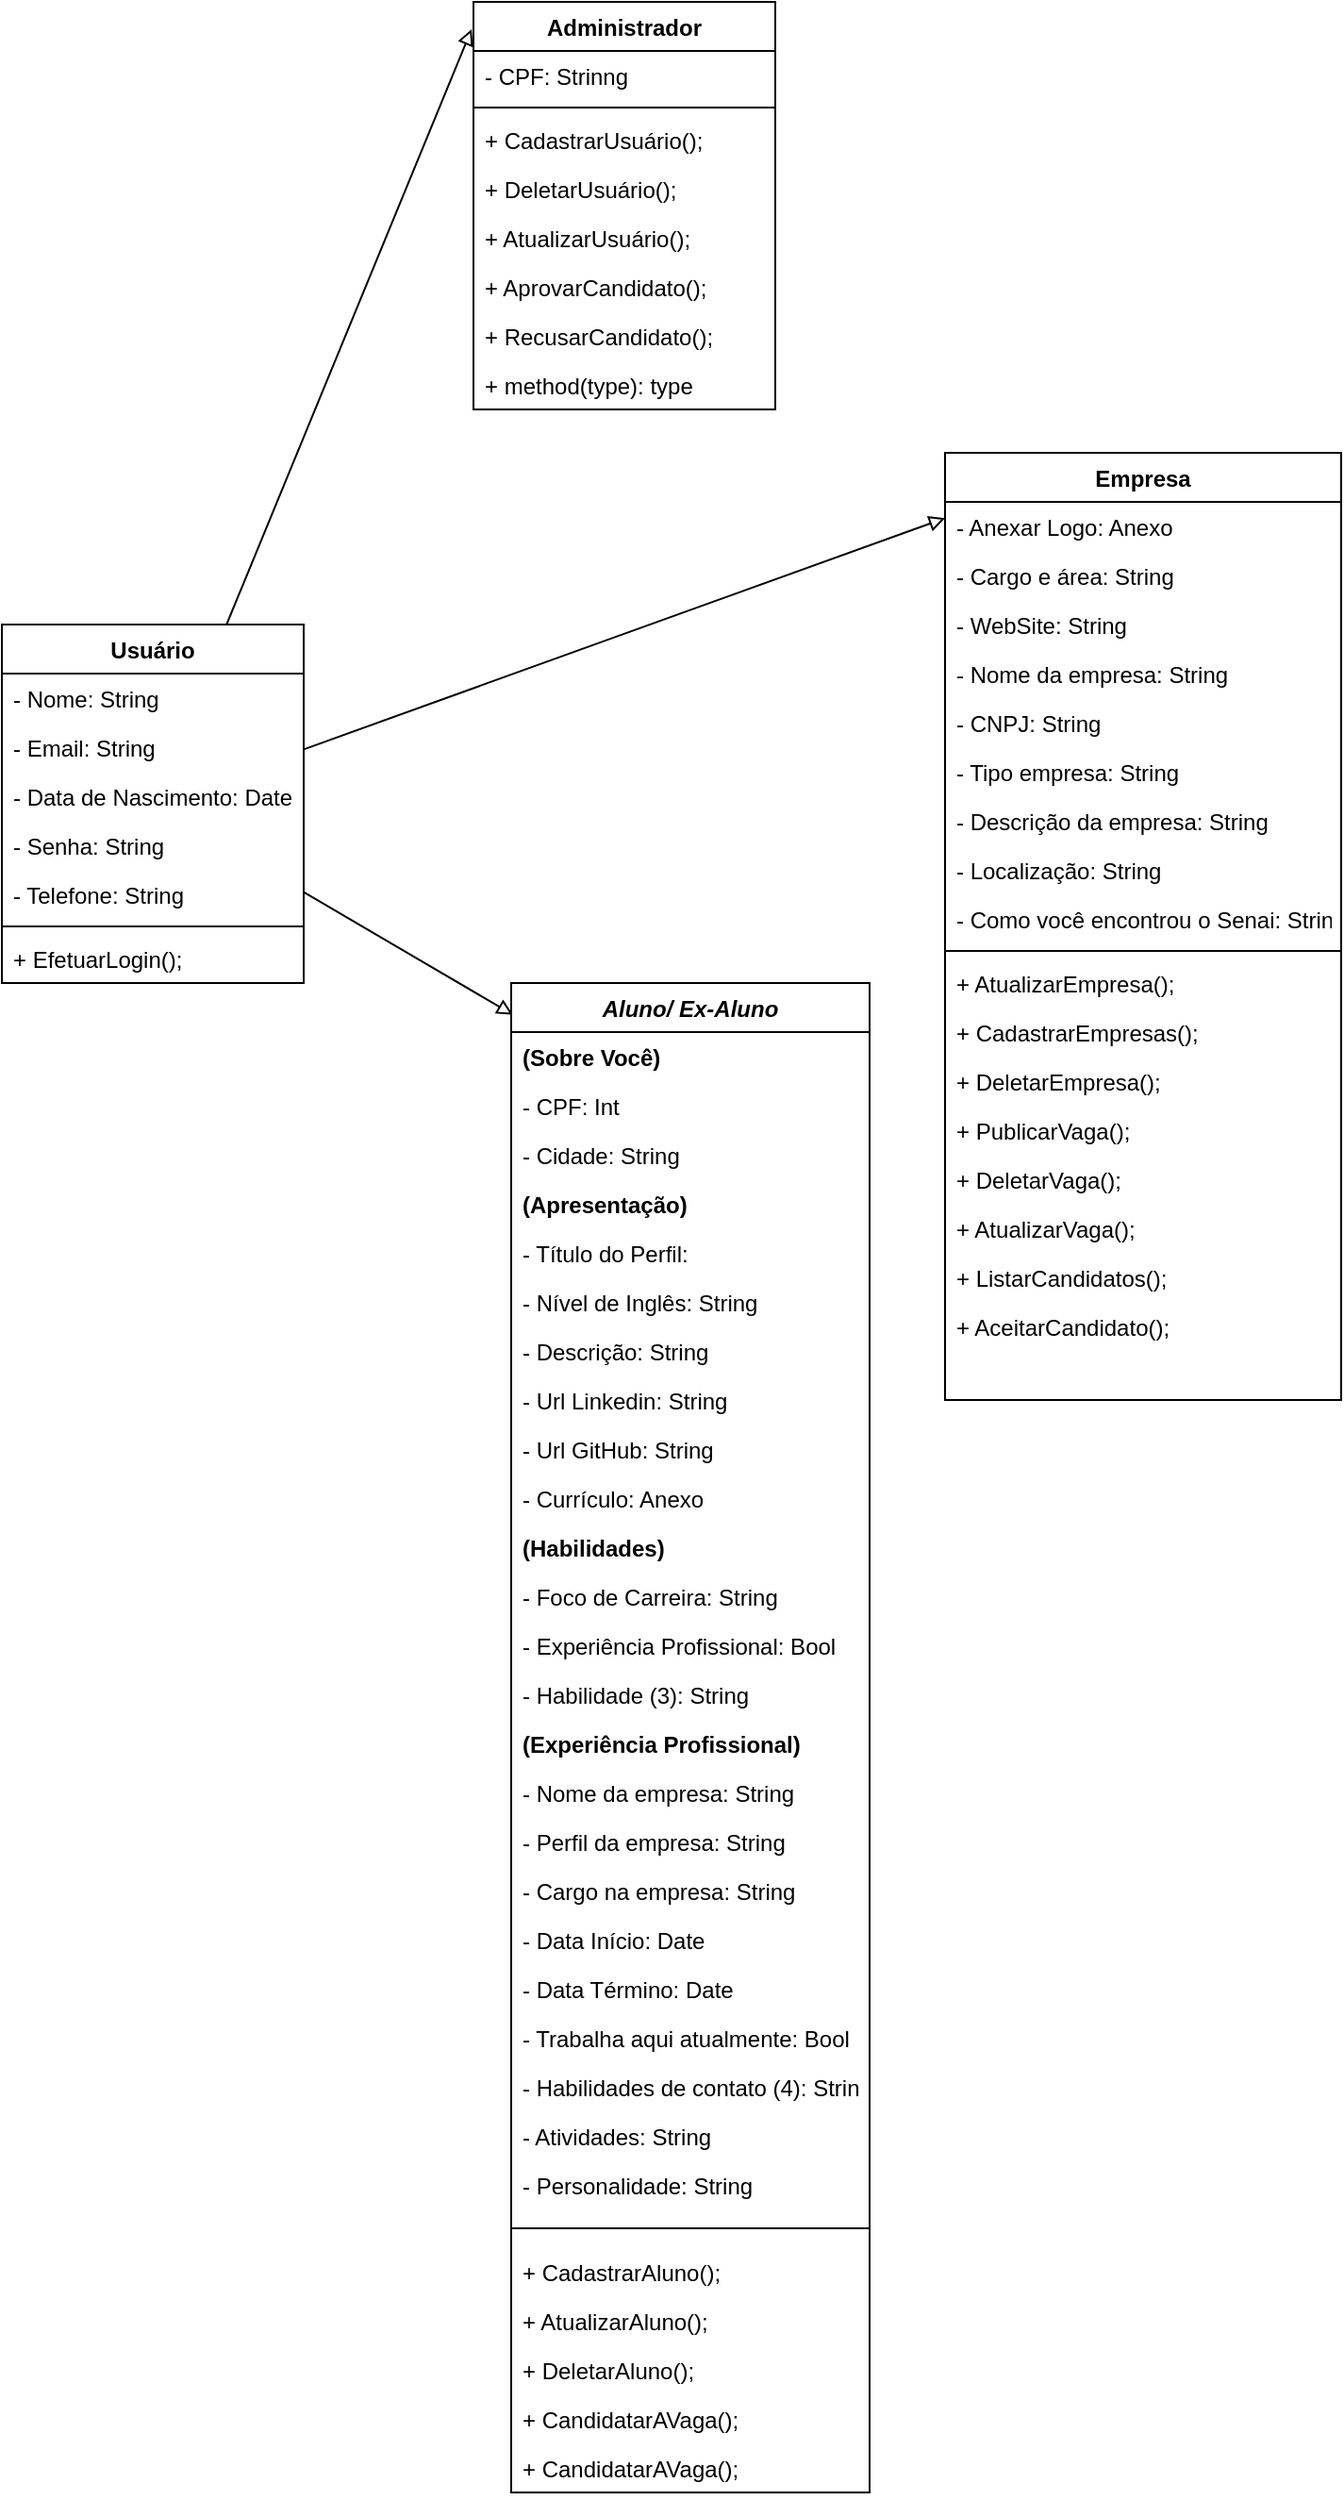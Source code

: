 <mxfile version="13.6.2" type="device"><diagram id="C5RBs43oDa-KdzZeNtuy" name="Page-1"><mxGraphModel dx="1695" dy="1651" grid="1" gridSize="10" guides="1" tooltips="1" connect="1" arrows="1" fold="1" page="1" pageScale="1" pageWidth="827" pageHeight="1169" math="0" shadow="0"><root><mxCell id="WIyWlLk6GJQsqaUBKTNV-0"/><mxCell id="WIyWlLk6GJQsqaUBKTNV-1" parent="WIyWlLk6GJQsqaUBKTNV-0"/><mxCell id="XFFhAZYtb_nuI1Ti24sH-104" style="edgeStyle=none;rounded=0;orthogonalLoop=1;jettySize=auto;html=1;endArrow=block;endFill=0;entryX=0;entryY=0.069;entryDx=0;entryDy=0;entryPerimeter=0;" edge="1" parent="WIyWlLk6GJQsqaUBKTNV-1" source="XFFhAZYtb_nuI1Ti24sH-33" target="zkfFHV4jXpPFQw0GAbJ--17"><mxGeometry relative="1" as="geometry"><mxPoint x="427" y="275" as="targetPoint"/></mxGeometry></mxCell><mxCell id="XFFhAZYtb_nuI1Ti24sH-105" style="edgeStyle=none;rounded=0;orthogonalLoop=1;jettySize=auto;html=1;entryX=0.005;entryY=0.021;entryDx=0;entryDy=0;endArrow=block;endFill=0;entryPerimeter=0;" edge="1" parent="WIyWlLk6GJQsqaUBKTNV-1" source="XFFhAZYtb_nuI1Ti24sH-33" target="zkfFHV4jXpPFQw0GAbJ--0"><mxGeometry relative="1" as="geometry"/></mxCell><mxCell id="XFFhAZYtb_nuI1Ti24sH-163" value="Administrador" style="swimlane;fontStyle=1;align=center;verticalAlign=top;childLayout=stackLayout;horizontal=1;startSize=26;horizontalStack=0;resizeParent=1;resizeParentMax=0;resizeLast=0;collapsible=1;marginBottom=0;" vertex="1" parent="WIyWlLk6GJQsqaUBKTNV-1"><mxGeometry x="180" y="-140" width="160" height="216" as="geometry"/></mxCell><mxCell id="XFFhAZYtb_nuI1Ti24sH-164" value="- CPF: Strinng" style="text;strokeColor=none;fillColor=none;align=left;verticalAlign=top;spacingLeft=4;spacingRight=4;overflow=hidden;rotatable=0;points=[[0,0.5],[1,0.5]];portConstraint=eastwest;" vertex="1" parent="XFFhAZYtb_nuI1Ti24sH-163"><mxGeometry y="26" width="160" height="26" as="geometry"/></mxCell><mxCell id="XFFhAZYtb_nuI1Ti24sH-165" value="" style="line;strokeWidth=1;fillColor=none;align=left;verticalAlign=middle;spacingTop=-1;spacingLeft=3;spacingRight=3;rotatable=0;labelPosition=right;points=[];portConstraint=eastwest;" vertex="1" parent="XFFhAZYtb_nuI1Ti24sH-163"><mxGeometry y="52" width="160" height="8" as="geometry"/></mxCell><mxCell id="XFFhAZYtb_nuI1Ti24sH-166" value="+ CadastrarUsuário();" style="text;strokeColor=none;fillColor=none;align=left;verticalAlign=top;spacingLeft=4;spacingRight=4;overflow=hidden;rotatable=0;points=[[0,0.5],[1,0.5]];portConstraint=eastwest;" vertex="1" parent="XFFhAZYtb_nuI1Ti24sH-163"><mxGeometry y="60" width="160" height="26" as="geometry"/></mxCell><mxCell id="XFFhAZYtb_nuI1Ti24sH-167" value="+ DeletarUsuário();" style="text;strokeColor=none;fillColor=none;align=left;verticalAlign=top;spacingLeft=4;spacingRight=4;overflow=hidden;rotatable=0;points=[[0,0.5],[1,0.5]];portConstraint=eastwest;" vertex="1" parent="XFFhAZYtb_nuI1Ti24sH-163"><mxGeometry y="86" width="160" height="26" as="geometry"/></mxCell><mxCell id="XFFhAZYtb_nuI1Ti24sH-168" value="+ AtualizarUsuário();" style="text;strokeColor=none;fillColor=none;align=left;verticalAlign=top;spacingLeft=4;spacingRight=4;overflow=hidden;rotatable=0;points=[[0,0.5],[1,0.5]];portConstraint=eastwest;" vertex="1" parent="XFFhAZYtb_nuI1Ti24sH-163"><mxGeometry y="112" width="160" height="26" as="geometry"/></mxCell><mxCell id="XFFhAZYtb_nuI1Ti24sH-169" value="+ AprovarCandidato();" style="text;strokeColor=none;fillColor=none;align=left;verticalAlign=top;spacingLeft=4;spacingRight=4;overflow=hidden;rotatable=0;points=[[0,0.5],[1,0.5]];portConstraint=eastwest;" vertex="1" parent="XFFhAZYtb_nuI1Ti24sH-163"><mxGeometry y="138" width="160" height="26" as="geometry"/></mxCell><mxCell id="XFFhAZYtb_nuI1Ti24sH-170" value="+ RecusarCandidato();" style="text;strokeColor=none;fillColor=none;align=left;verticalAlign=top;spacingLeft=4;spacingRight=4;overflow=hidden;rotatable=0;points=[[0,0.5],[1,0.5]];portConstraint=eastwest;" vertex="1" parent="XFFhAZYtb_nuI1Ti24sH-163"><mxGeometry y="164" width="160" height="26" as="geometry"/></mxCell><mxCell id="XFFhAZYtb_nuI1Ti24sH-172" value="+ method(type): type" style="text;strokeColor=none;fillColor=none;align=left;verticalAlign=top;spacingLeft=4;spacingRight=4;overflow=hidden;rotatable=0;points=[[0,0.5],[1,0.5]];portConstraint=eastwest;" vertex="1" parent="XFFhAZYtb_nuI1Ti24sH-163"><mxGeometry y="190" width="160" height="26" as="geometry"/></mxCell><mxCell id="XFFhAZYtb_nuI1Ti24sH-174" style="edgeStyle=none;rounded=0;orthogonalLoop=1;jettySize=auto;html=1;entryX=-0.006;entryY=0.067;entryDx=0;entryDy=0;entryPerimeter=0;endArrow=block;endFill=0;" edge="1" parent="WIyWlLk6GJQsqaUBKTNV-1" source="XFFhAZYtb_nuI1Ti24sH-33" target="XFFhAZYtb_nuI1Ti24sH-163"><mxGeometry relative="1" as="geometry"/></mxCell><mxCell id="XFFhAZYtb_nuI1Ti24sH-33" value="Usuário" style="swimlane;fontStyle=1;align=center;verticalAlign=top;childLayout=stackLayout;horizontal=1;startSize=26;horizontalStack=0;resizeParent=1;resizeParentMax=0;resizeLast=0;collapsible=1;marginBottom=0;" vertex="1" parent="WIyWlLk6GJQsqaUBKTNV-1"><mxGeometry x="-70" y="190" width="160" height="190" as="geometry"/></mxCell><mxCell id="XFFhAZYtb_nuI1Ti24sH-34" value="- Nome: String" style="text;strokeColor=none;fillColor=none;align=left;verticalAlign=top;spacingLeft=4;spacingRight=4;overflow=hidden;rotatable=0;points=[[0,0.5],[1,0.5]];portConstraint=eastwest;" vertex="1" parent="XFFhAZYtb_nuI1Ti24sH-33"><mxGeometry y="26" width="160" height="26" as="geometry"/></mxCell><mxCell id="XFFhAZYtb_nuI1Ti24sH-37" value="- Email: String" style="text;strokeColor=none;fillColor=none;align=left;verticalAlign=top;spacingLeft=4;spacingRight=4;overflow=hidden;rotatable=0;points=[[0,0.5],[1,0.5]];portConstraint=eastwest;" vertex="1" parent="XFFhAZYtb_nuI1Ti24sH-33"><mxGeometry y="52" width="160" height="26" as="geometry"/></mxCell><mxCell id="XFFhAZYtb_nuI1Ti24sH-38" value="- Data de Nascimento: Date" style="text;strokeColor=none;fillColor=none;align=left;verticalAlign=top;spacingLeft=4;spacingRight=4;overflow=hidden;rotatable=0;points=[[0,0.5],[1,0.5]];portConstraint=eastwest;" vertex="1" parent="XFFhAZYtb_nuI1Ti24sH-33"><mxGeometry y="78" width="160" height="26" as="geometry"/></mxCell><mxCell id="XFFhAZYtb_nuI1Ti24sH-39" value="- Senha: String" style="text;strokeColor=none;fillColor=none;align=left;verticalAlign=top;spacingLeft=4;spacingRight=4;overflow=hidden;rotatable=0;points=[[0,0.5],[1,0.5]];portConstraint=eastwest;" vertex="1" parent="XFFhAZYtb_nuI1Ti24sH-33"><mxGeometry y="104" width="160" height="26" as="geometry"/></mxCell><mxCell id="XFFhAZYtb_nuI1Ti24sH-47" value="- Telefone: String" style="text;strokeColor=none;fillColor=none;align=left;verticalAlign=top;spacingLeft=4;spacingRight=4;overflow=hidden;rotatable=0;points=[[0,0.5],[1,0.5]];portConstraint=eastwest;" vertex="1" parent="XFFhAZYtb_nuI1Ti24sH-33"><mxGeometry y="130" width="160" height="26" as="geometry"/></mxCell><mxCell id="XFFhAZYtb_nuI1Ti24sH-35" value="" style="line;strokeWidth=1;fillColor=none;align=left;verticalAlign=middle;spacingTop=-1;spacingLeft=3;spacingRight=3;rotatable=0;labelPosition=right;points=[];portConstraint=eastwest;" vertex="1" parent="XFFhAZYtb_nuI1Ti24sH-33"><mxGeometry y="156" width="160" height="8" as="geometry"/></mxCell><mxCell id="XFFhAZYtb_nuI1Ti24sH-36" value="+ EfetuarLogin();" style="text;strokeColor=none;fillColor=none;align=left;verticalAlign=top;spacingLeft=4;spacingRight=4;overflow=hidden;rotatable=0;points=[[0,0.5],[1,0.5]];portConstraint=eastwest;" vertex="1" parent="XFFhAZYtb_nuI1Ti24sH-33"><mxGeometry y="164" width="160" height="26" as="geometry"/></mxCell><mxCell id="zkfFHV4jXpPFQw0GAbJ--17" value="Empresa" style="swimlane;fontStyle=1;align=center;verticalAlign=top;childLayout=stackLayout;horizontal=1;startSize=26;horizontalStack=0;resizeParent=1;resizeLast=0;collapsible=1;marginBottom=0;rounded=0;shadow=0;strokeWidth=1;" parent="WIyWlLk6GJQsqaUBKTNV-1" vertex="1"><mxGeometry x="430" y="99" width="210" height="502" as="geometry"><mxRectangle x="550" y="140" width="160" height="26" as="alternateBounds"/></mxGeometry></mxCell><mxCell id="zkfFHV4jXpPFQw0GAbJ--21" value="- Anexar Logo: Anexo" style="text;align=left;verticalAlign=top;spacingLeft=4;spacingRight=4;overflow=hidden;rotatable=0;points=[[0,0.5],[1,0.5]];portConstraint=eastwest;rounded=0;shadow=0;html=0;" parent="zkfFHV4jXpPFQw0GAbJ--17" vertex="1"><mxGeometry y="26" width="210" height="26" as="geometry"/></mxCell><mxCell id="zkfFHV4jXpPFQw0GAbJ--22" value="- Cargo e área: String" style="text;align=left;verticalAlign=top;spacingLeft=4;spacingRight=4;overflow=hidden;rotatable=0;points=[[0,0.5],[1,0.5]];portConstraint=eastwest;rounded=0;shadow=0;html=0;" parent="zkfFHV4jXpPFQw0GAbJ--17" vertex="1"><mxGeometry y="52" width="210" height="26" as="geometry"/></mxCell><mxCell id="XFFhAZYtb_nuI1Ti24sH-106" value="- WebSite: String" style="text;align=left;verticalAlign=top;spacingLeft=4;spacingRight=4;overflow=hidden;rotatable=0;points=[[0,0.5],[1,0.5]];portConstraint=eastwest;rounded=0;shadow=0;html=0;" vertex="1" parent="zkfFHV4jXpPFQw0GAbJ--17"><mxGeometry y="78" width="210" height="26" as="geometry"/></mxCell><mxCell id="XFFhAZYtb_nuI1Ti24sH-107" value="- Nome da empresa: String" style="text;align=left;verticalAlign=top;spacingLeft=4;spacingRight=4;overflow=hidden;rotatable=0;points=[[0,0.5],[1,0.5]];portConstraint=eastwest;rounded=0;shadow=0;html=0;" vertex="1" parent="zkfFHV4jXpPFQw0GAbJ--17"><mxGeometry y="104" width="210" height="26" as="geometry"/></mxCell><mxCell id="XFFhAZYtb_nuI1Ti24sH-108" value="- CNPJ: String" style="text;align=left;verticalAlign=top;spacingLeft=4;spacingRight=4;overflow=hidden;rotatable=0;points=[[0,0.5],[1,0.5]];portConstraint=eastwest;rounded=0;shadow=0;html=0;" vertex="1" parent="zkfFHV4jXpPFQw0GAbJ--17"><mxGeometry y="130" width="210" height="26" as="geometry"/></mxCell><mxCell id="XFFhAZYtb_nuI1Ti24sH-109" value="- Tipo empresa: String" style="text;align=left;verticalAlign=top;spacingLeft=4;spacingRight=4;overflow=hidden;rotatable=0;points=[[0,0.5],[1,0.5]];portConstraint=eastwest;rounded=0;shadow=0;html=0;" vertex="1" parent="zkfFHV4jXpPFQw0GAbJ--17"><mxGeometry y="156" width="210" height="26" as="geometry"/></mxCell><mxCell id="XFFhAZYtb_nuI1Ti24sH-110" value="- Descrição da empresa: String" style="text;align=left;verticalAlign=top;spacingLeft=4;spacingRight=4;overflow=hidden;rotatable=0;points=[[0,0.5],[1,0.5]];portConstraint=eastwest;rounded=0;shadow=0;html=0;" vertex="1" parent="zkfFHV4jXpPFQw0GAbJ--17"><mxGeometry y="182" width="210" height="26" as="geometry"/></mxCell><mxCell id="XFFhAZYtb_nuI1Ti24sH-114" value="- Localização: String" style="text;align=left;verticalAlign=top;spacingLeft=4;spacingRight=4;overflow=hidden;rotatable=0;points=[[0,0.5],[1,0.5]];portConstraint=eastwest;" vertex="1" parent="zkfFHV4jXpPFQw0GAbJ--17"><mxGeometry y="208" width="210" height="26" as="geometry"/></mxCell><mxCell id="XFFhAZYtb_nuI1Ti24sH-112" value="- Como você encontrou o Senai: String" style="text;align=left;verticalAlign=top;spacingLeft=4;spacingRight=4;overflow=hidden;rotatable=0;points=[[0,0.5],[1,0.5]];portConstraint=eastwest;rounded=0;shadow=0;html=0;" vertex="1" parent="zkfFHV4jXpPFQw0GAbJ--17"><mxGeometry y="234" width="210" height="26" as="geometry"/></mxCell><mxCell id="zkfFHV4jXpPFQw0GAbJ--23" value="" style="line;html=1;strokeWidth=1;align=left;verticalAlign=middle;spacingTop=-1;spacingLeft=3;spacingRight=3;rotatable=0;labelPosition=right;points=[];portConstraint=eastwest;" parent="zkfFHV4jXpPFQw0GAbJ--17" vertex="1"><mxGeometry y="260" width="210" height="8" as="geometry"/></mxCell><mxCell id="XFFhAZYtb_nuI1Ti24sH-115" value="+ AtualizarEmpresa();&#10;" style="text;align=left;verticalAlign=top;spacingLeft=4;spacingRight=4;overflow=hidden;rotatable=0;points=[[0,0.5],[1,0.5]];portConstraint=eastwest;rounded=0;shadow=0;html=0;" vertex="1" parent="zkfFHV4jXpPFQw0GAbJ--17"><mxGeometry y="268" width="210" height="26" as="geometry"/></mxCell><mxCell id="XFFhAZYtb_nuI1Ti24sH-117" value="+ CadastrarEmpresas();" style="text;align=left;verticalAlign=top;spacingLeft=4;spacingRight=4;overflow=hidden;rotatable=0;points=[[0,0.5],[1,0.5]];portConstraint=eastwest;rounded=0;shadow=0;html=0;" vertex="1" parent="zkfFHV4jXpPFQw0GAbJ--17"><mxGeometry y="294" width="210" height="26" as="geometry"/></mxCell><mxCell id="XFFhAZYtb_nuI1Ti24sH-119" value="+ DeletarEmpresa();" style="text;align=left;verticalAlign=top;spacingLeft=4;spacingRight=4;overflow=hidden;rotatable=0;points=[[0,0.5],[1,0.5]];portConstraint=eastwest;rounded=0;shadow=0;html=0;" vertex="1" parent="zkfFHV4jXpPFQw0GAbJ--17"><mxGeometry y="320" width="210" height="26" as="geometry"/></mxCell><mxCell id="XFFhAZYtb_nuI1Ti24sH-120" value="+ PublicarVaga();" style="text;align=left;verticalAlign=top;spacingLeft=4;spacingRight=4;overflow=hidden;rotatable=0;points=[[0,0.5],[1,0.5]];portConstraint=eastwest;rounded=0;shadow=0;html=0;" vertex="1" parent="zkfFHV4jXpPFQw0GAbJ--17"><mxGeometry y="346" width="210" height="26" as="geometry"/></mxCell><mxCell id="XFFhAZYtb_nuI1Ti24sH-175" value="+ DeletarVaga();" style="text;align=left;verticalAlign=top;spacingLeft=4;spacingRight=4;overflow=hidden;rotatable=0;points=[[0,0.5],[1,0.5]];portConstraint=eastwest;rounded=0;shadow=0;html=0;" vertex="1" parent="zkfFHV4jXpPFQw0GAbJ--17"><mxGeometry y="372" width="210" height="26" as="geometry"/></mxCell><mxCell id="XFFhAZYtb_nuI1Ti24sH-177" value="+ AtualizarVaga();" style="text;align=left;verticalAlign=top;spacingLeft=4;spacingRight=4;overflow=hidden;rotatable=0;points=[[0,0.5],[1,0.5]];portConstraint=eastwest;rounded=0;shadow=0;html=0;" vertex="1" parent="zkfFHV4jXpPFQw0GAbJ--17"><mxGeometry y="398" width="210" height="26" as="geometry"/></mxCell><mxCell id="XFFhAZYtb_nuI1Ti24sH-176" value="+ ListarCandidatos();" style="text;align=left;verticalAlign=top;spacingLeft=4;spacingRight=4;overflow=hidden;rotatable=0;points=[[0,0.5],[1,0.5]];portConstraint=eastwest;rounded=0;shadow=0;html=0;" vertex="1" parent="zkfFHV4jXpPFQw0GAbJ--17"><mxGeometry y="424" width="210" height="26" as="geometry"/></mxCell><mxCell id="XFFhAZYtb_nuI1Ti24sH-178" value="+ AceitarCandidato();" style="text;align=left;verticalAlign=top;spacingLeft=4;spacingRight=4;overflow=hidden;rotatable=0;points=[[0,0.5],[1,0.5]];portConstraint=eastwest;rounded=0;shadow=0;html=0;" vertex="1" parent="zkfFHV4jXpPFQw0GAbJ--17"><mxGeometry y="450" width="210" height="26" as="geometry"/></mxCell><mxCell id="zkfFHV4jXpPFQw0GAbJ--0" value="Aluno/ Ex-Aluno" style="swimlane;fontStyle=3;align=center;verticalAlign=top;childLayout=stackLayout;horizontal=1;startSize=26;horizontalStack=0;resizeParent=1;resizeLast=0;collapsible=1;marginBottom=0;rounded=0;shadow=0;strokeWidth=1;" parent="WIyWlLk6GJQsqaUBKTNV-1" vertex="1"><mxGeometry x="200" y="380" width="190" height="800" as="geometry"><mxRectangle x="220" y="70" width="160" height="26" as="alternateBounds"/></mxGeometry></mxCell><mxCell id="XFFhAZYtb_nuI1Ti24sH-0" value="(Sobre Você)" style="text;align=left;verticalAlign=top;spacingLeft=4;spacingRight=4;overflow=hidden;rotatable=0;points=[[0,0.5],[1,0.5]];portConstraint=eastwest;rounded=0;shadow=0;html=0;fontStyle=1" vertex="1" parent="zkfFHV4jXpPFQw0GAbJ--0"><mxGeometry y="26" width="190" height="26" as="geometry"/></mxCell><mxCell id="XFFhAZYtb_nuI1Ti24sH-48" value="- CPF: Int" style="text;align=left;verticalAlign=top;spacingLeft=4;spacingRight=4;overflow=hidden;rotatable=0;points=[[0,0.5],[1,0.5]];portConstraint=eastwest;rounded=0;shadow=0;html=0;" vertex="1" parent="zkfFHV4jXpPFQw0GAbJ--0"><mxGeometry y="52" width="190" height="26" as="geometry"/></mxCell><mxCell id="XFFhAZYtb_nuI1Ti24sH-12" value="- Cidade: String" style="text;align=left;verticalAlign=top;spacingLeft=4;spacingRight=4;overflow=hidden;rotatable=0;points=[[0,0.5],[1,0.5]];portConstraint=eastwest;rounded=0;shadow=0;html=0;" vertex="1" parent="zkfFHV4jXpPFQw0GAbJ--0"><mxGeometry y="78" width="190" height="26" as="geometry"/></mxCell><mxCell id="XFFhAZYtb_nuI1Ti24sH-49" value="(Apresentação)" style="text;align=left;verticalAlign=top;spacingLeft=4;spacingRight=4;overflow=hidden;rotatable=0;points=[[0,0.5],[1,0.5]];portConstraint=eastwest;rounded=0;shadow=0;html=0;fontStyle=1" vertex="1" parent="zkfFHV4jXpPFQw0GAbJ--0"><mxGeometry y="104" width="190" height="26" as="geometry"/></mxCell><mxCell id="XFFhAZYtb_nuI1Ti24sH-50" value="- Título do Perfil:" style="text;align=left;verticalAlign=top;spacingLeft=4;spacingRight=4;overflow=hidden;rotatable=0;points=[[0,0.5],[1,0.5]];portConstraint=eastwest;rounded=0;shadow=0;html=0;" vertex="1" parent="zkfFHV4jXpPFQw0GAbJ--0"><mxGeometry y="130" width="190" height="26" as="geometry"/></mxCell><mxCell id="XFFhAZYtb_nuI1Ti24sH-13" value="- Nível de Inglês: String" style="text;align=left;verticalAlign=top;spacingLeft=4;spacingRight=4;overflow=hidden;rotatable=0;points=[[0,0.5],[1,0.5]];portConstraint=eastwest;rounded=0;shadow=0;html=0;" vertex="1" parent="zkfFHV4jXpPFQw0GAbJ--0"><mxGeometry y="156" width="190" height="26" as="geometry"/></mxCell><mxCell id="XFFhAZYtb_nuI1Ti24sH-14" value="- Descrição: String" style="text;align=left;verticalAlign=top;spacingLeft=4;spacingRight=4;overflow=hidden;rotatable=0;points=[[0,0.5],[1,0.5]];portConstraint=eastwest;rounded=0;shadow=0;html=0;" vertex="1" parent="zkfFHV4jXpPFQw0GAbJ--0"><mxGeometry y="182" width="190" height="26" as="geometry"/></mxCell><mxCell id="XFFhAZYtb_nuI1Ti24sH-27" value="- Url Linkedin: String" style="text;align=left;verticalAlign=top;spacingLeft=4;spacingRight=4;overflow=hidden;rotatable=0;points=[[0,0.5],[1,0.5]];portConstraint=eastwest;rounded=0;shadow=0;html=0;" vertex="1" parent="zkfFHV4jXpPFQw0GAbJ--0"><mxGeometry y="208" width="190" height="26" as="geometry"/></mxCell><mxCell id="XFFhAZYtb_nuI1Ti24sH-28" value="- Url GitHub: String" style="text;align=left;verticalAlign=top;spacingLeft=4;spacingRight=4;overflow=hidden;rotatable=0;points=[[0,0.5],[1,0.5]];portConstraint=eastwest;rounded=0;shadow=0;html=0;" vertex="1" parent="zkfFHV4jXpPFQw0GAbJ--0"><mxGeometry y="234" width="190" height="26" as="geometry"/></mxCell><mxCell id="XFFhAZYtb_nuI1Ti24sH-4" value="- Currículo: Anexo " style="text;align=left;verticalAlign=top;spacingLeft=4;spacingRight=4;overflow=hidden;rotatable=0;points=[[0,0.5],[1,0.5]];portConstraint=eastwest;rounded=0;shadow=0;html=0;" vertex="1" parent="zkfFHV4jXpPFQw0GAbJ--0"><mxGeometry y="260" width="190" height="26" as="geometry"/></mxCell><mxCell id="XFFhAZYtb_nuI1Ti24sH-51" value="(Habilidades)" style="text;align=left;verticalAlign=top;spacingLeft=4;spacingRight=4;overflow=hidden;rotatable=0;points=[[0,0.5],[1,0.5]];portConstraint=eastwest;rounded=0;shadow=0;html=0;fontStyle=1" vertex="1" parent="zkfFHV4jXpPFQw0GAbJ--0"><mxGeometry y="286" width="190" height="26" as="geometry"/></mxCell><mxCell id="XFFhAZYtb_nuI1Ti24sH-16" value="- Foco de Carreira: String" style="text;align=left;verticalAlign=top;spacingLeft=4;spacingRight=4;overflow=hidden;rotatable=0;points=[[0,0.5],[1,0.5]];portConstraint=eastwest;rounded=0;shadow=0;html=0;" vertex="1" parent="zkfFHV4jXpPFQw0GAbJ--0"><mxGeometry y="312" width="190" height="26" as="geometry"/></mxCell><mxCell id="XFFhAZYtb_nuI1Ti24sH-3" value="- Experiência Profissional: Bool" style="text;align=left;verticalAlign=top;spacingLeft=4;spacingRight=4;overflow=hidden;rotatable=0;points=[[0,0.5],[1,0.5]];portConstraint=eastwest;rounded=0;shadow=0;html=0;" vertex="1" parent="zkfFHV4jXpPFQw0GAbJ--0"><mxGeometry y="338" width="190" height="26" as="geometry"/></mxCell><mxCell id="XFFhAZYtb_nuI1Ti24sH-17" value="- Habilidade (3): String " style="text;align=left;verticalAlign=top;spacingLeft=4;spacingRight=4;overflow=hidden;rotatable=0;points=[[0,0.5],[1,0.5]];portConstraint=eastwest;rounded=0;shadow=0;html=0;" vertex="1" parent="zkfFHV4jXpPFQw0GAbJ--0"><mxGeometry y="364" width="190" height="26" as="geometry"/></mxCell><mxCell id="XFFhAZYtb_nuI1Ti24sH-53" value="(Experiência Profissional)" style="text;align=left;verticalAlign=top;spacingLeft=4;spacingRight=4;overflow=hidden;rotatable=0;points=[[0,0.5],[1,0.5]];portConstraint=eastwest;rounded=0;shadow=0;html=0;fontStyle=1" vertex="1" parent="zkfFHV4jXpPFQw0GAbJ--0"><mxGeometry y="390" width="190" height="26" as="geometry"/></mxCell><mxCell id="XFFhAZYtb_nuI1Ti24sH-18" value="- Nome da empresa: String" style="text;align=left;verticalAlign=top;spacingLeft=4;spacingRight=4;overflow=hidden;rotatable=0;points=[[0,0.5],[1,0.5]];portConstraint=eastwest;rounded=0;shadow=0;html=0;" vertex="1" parent="zkfFHV4jXpPFQw0GAbJ--0"><mxGeometry y="416" width="190" height="26" as="geometry"/></mxCell><mxCell id="XFFhAZYtb_nuI1Ti24sH-19" value="- Perfil da empresa: String&#10;" style="text;align=left;verticalAlign=top;spacingLeft=4;spacingRight=4;overflow=hidden;rotatable=0;points=[[0,0.5],[1,0.5]];portConstraint=eastwest;rounded=0;shadow=0;html=0;" vertex="1" parent="zkfFHV4jXpPFQw0GAbJ--0"><mxGeometry y="442" width="190" height="26" as="geometry"/></mxCell><mxCell id="XFFhAZYtb_nuI1Ti24sH-22" value="- Cargo na empresa: String" style="text;align=left;verticalAlign=top;spacingLeft=4;spacingRight=4;overflow=hidden;rotatable=0;points=[[0,0.5],[1,0.5]];portConstraint=eastwest;rounded=0;shadow=0;html=0;" vertex="1" parent="zkfFHV4jXpPFQw0GAbJ--0"><mxGeometry y="468" width="190" height="26" as="geometry"/></mxCell><mxCell id="XFFhAZYtb_nuI1Ti24sH-23" value="- Data Início: Date" style="text;align=left;verticalAlign=top;spacingLeft=4;spacingRight=4;overflow=hidden;rotatable=0;points=[[0,0.5],[1,0.5]];portConstraint=eastwest;rounded=0;shadow=0;html=0;" vertex="1" parent="zkfFHV4jXpPFQw0GAbJ--0"><mxGeometry y="494" width="190" height="26" as="geometry"/></mxCell><mxCell id="XFFhAZYtb_nuI1Ti24sH-24" value="- Data Término: Date " style="text;align=left;verticalAlign=top;spacingLeft=4;spacingRight=4;overflow=hidden;rotatable=0;points=[[0,0.5],[1,0.5]];portConstraint=eastwest;rounded=0;shadow=0;html=0;" vertex="1" parent="zkfFHV4jXpPFQw0GAbJ--0"><mxGeometry y="520" width="190" height="26" as="geometry"/></mxCell><mxCell id="XFFhAZYtb_nuI1Ti24sH-25" value="- Trabalha aqui atualmente: Bool" style="text;align=left;verticalAlign=top;spacingLeft=4;spacingRight=4;overflow=hidden;rotatable=0;points=[[0,0.5],[1,0.5]];portConstraint=eastwest;rounded=0;shadow=0;html=0;" vertex="1" parent="zkfFHV4jXpPFQw0GAbJ--0"><mxGeometry y="546" width="190" height="26" as="geometry"/></mxCell><mxCell id="XFFhAZYtb_nuI1Ti24sH-55" value="- Habilidades de contato (4): String&#10;" style="text;align=left;verticalAlign=top;spacingLeft=4;spacingRight=4;overflow=hidden;rotatable=0;points=[[0,0.5],[1,0.5]];portConstraint=eastwest;rounded=0;shadow=0;html=0;" vertex="1" parent="zkfFHV4jXpPFQw0GAbJ--0"><mxGeometry y="572" width="190" height="26" as="geometry"/></mxCell><mxCell id="XFFhAZYtb_nuI1Ti24sH-56" value="- Atividades: String" style="text;align=left;verticalAlign=top;spacingLeft=4;spacingRight=4;overflow=hidden;rotatable=0;points=[[0,0.5],[1,0.5]];portConstraint=eastwest;rounded=0;shadow=0;html=0;" vertex="1" parent="zkfFHV4jXpPFQw0GAbJ--0"><mxGeometry y="598" width="190" height="26" as="geometry"/></mxCell><mxCell id="XFFhAZYtb_nuI1Ti24sH-52" value="- Personalidade: String&#10;" style="text;align=left;verticalAlign=top;spacingLeft=4;spacingRight=4;overflow=hidden;rotatable=0;points=[[0,0.5],[1,0.5]];portConstraint=eastwest;rounded=0;shadow=0;html=0;" vertex="1" parent="zkfFHV4jXpPFQw0GAbJ--0"><mxGeometry y="624" width="190" height="26" as="geometry"/></mxCell><mxCell id="zkfFHV4jXpPFQw0GAbJ--4" value="" style="line;html=1;strokeWidth=1;align=left;verticalAlign=middle;spacingTop=-1;spacingLeft=3;spacingRight=3;rotatable=0;labelPosition=right;points=[];portConstraint=eastwest;" parent="zkfFHV4jXpPFQw0GAbJ--0" vertex="1"><mxGeometry y="650" width="190" height="20" as="geometry"/></mxCell><mxCell id="XFFhAZYtb_nuI1Ti24sH-87" value="+ CadastrarAluno();" style="text;align=left;verticalAlign=top;spacingLeft=4;spacingRight=4;overflow=hidden;rotatable=0;points=[[0,0.5],[1,0.5]];portConstraint=eastwest;rounded=0;shadow=0;html=0;" vertex="1" parent="zkfFHV4jXpPFQw0GAbJ--0"><mxGeometry y="670" width="190" height="26" as="geometry"/></mxCell><mxCell id="XFFhAZYtb_nuI1Ti24sH-85" value="+ AtualizarAluno();&#10;" style="text;align=left;verticalAlign=top;spacingLeft=4;spacingRight=4;overflow=hidden;rotatable=0;points=[[0,0.5],[1,0.5]];portConstraint=eastwest;rounded=0;shadow=0;html=0;" vertex="1" parent="zkfFHV4jXpPFQw0GAbJ--0"><mxGeometry y="696" width="190" height="26" as="geometry"/></mxCell><mxCell id="XFFhAZYtb_nuI1Ti24sH-86" value="+ DeletarAluno();" style="text;align=left;verticalAlign=top;spacingLeft=4;spacingRight=4;overflow=hidden;rotatable=0;points=[[0,0.5],[1,0.5]];portConstraint=eastwest;rounded=0;shadow=0;html=0;" vertex="1" parent="zkfFHV4jXpPFQw0GAbJ--0"><mxGeometry y="722" width="190" height="26" as="geometry"/></mxCell><mxCell id="XFFhAZYtb_nuI1Ti24sH-116" value="+ CandidatarAVaga();" style="text;align=left;verticalAlign=top;spacingLeft=4;spacingRight=4;overflow=hidden;rotatable=0;points=[[0,0.5],[1,0.5]];portConstraint=eastwest;rounded=0;shadow=0;html=0;" vertex="1" parent="zkfFHV4jXpPFQw0GAbJ--0"><mxGeometry y="748" width="190" height="26" as="geometry"/></mxCell><mxCell id="XFFhAZYtb_nuI1Ti24sH-152" value="+ CandidatarAVaga();" style="text;align=left;verticalAlign=top;spacingLeft=4;spacingRight=4;overflow=hidden;rotatable=0;points=[[0,0.5],[1,0.5]];portConstraint=eastwest;rounded=0;shadow=0;html=0;" vertex="1" parent="zkfFHV4jXpPFQw0GAbJ--0"><mxGeometry y="774" width="190" height="26" as="geometry"/></mxCell></root></mxGraphModel></diagram></mxfile>